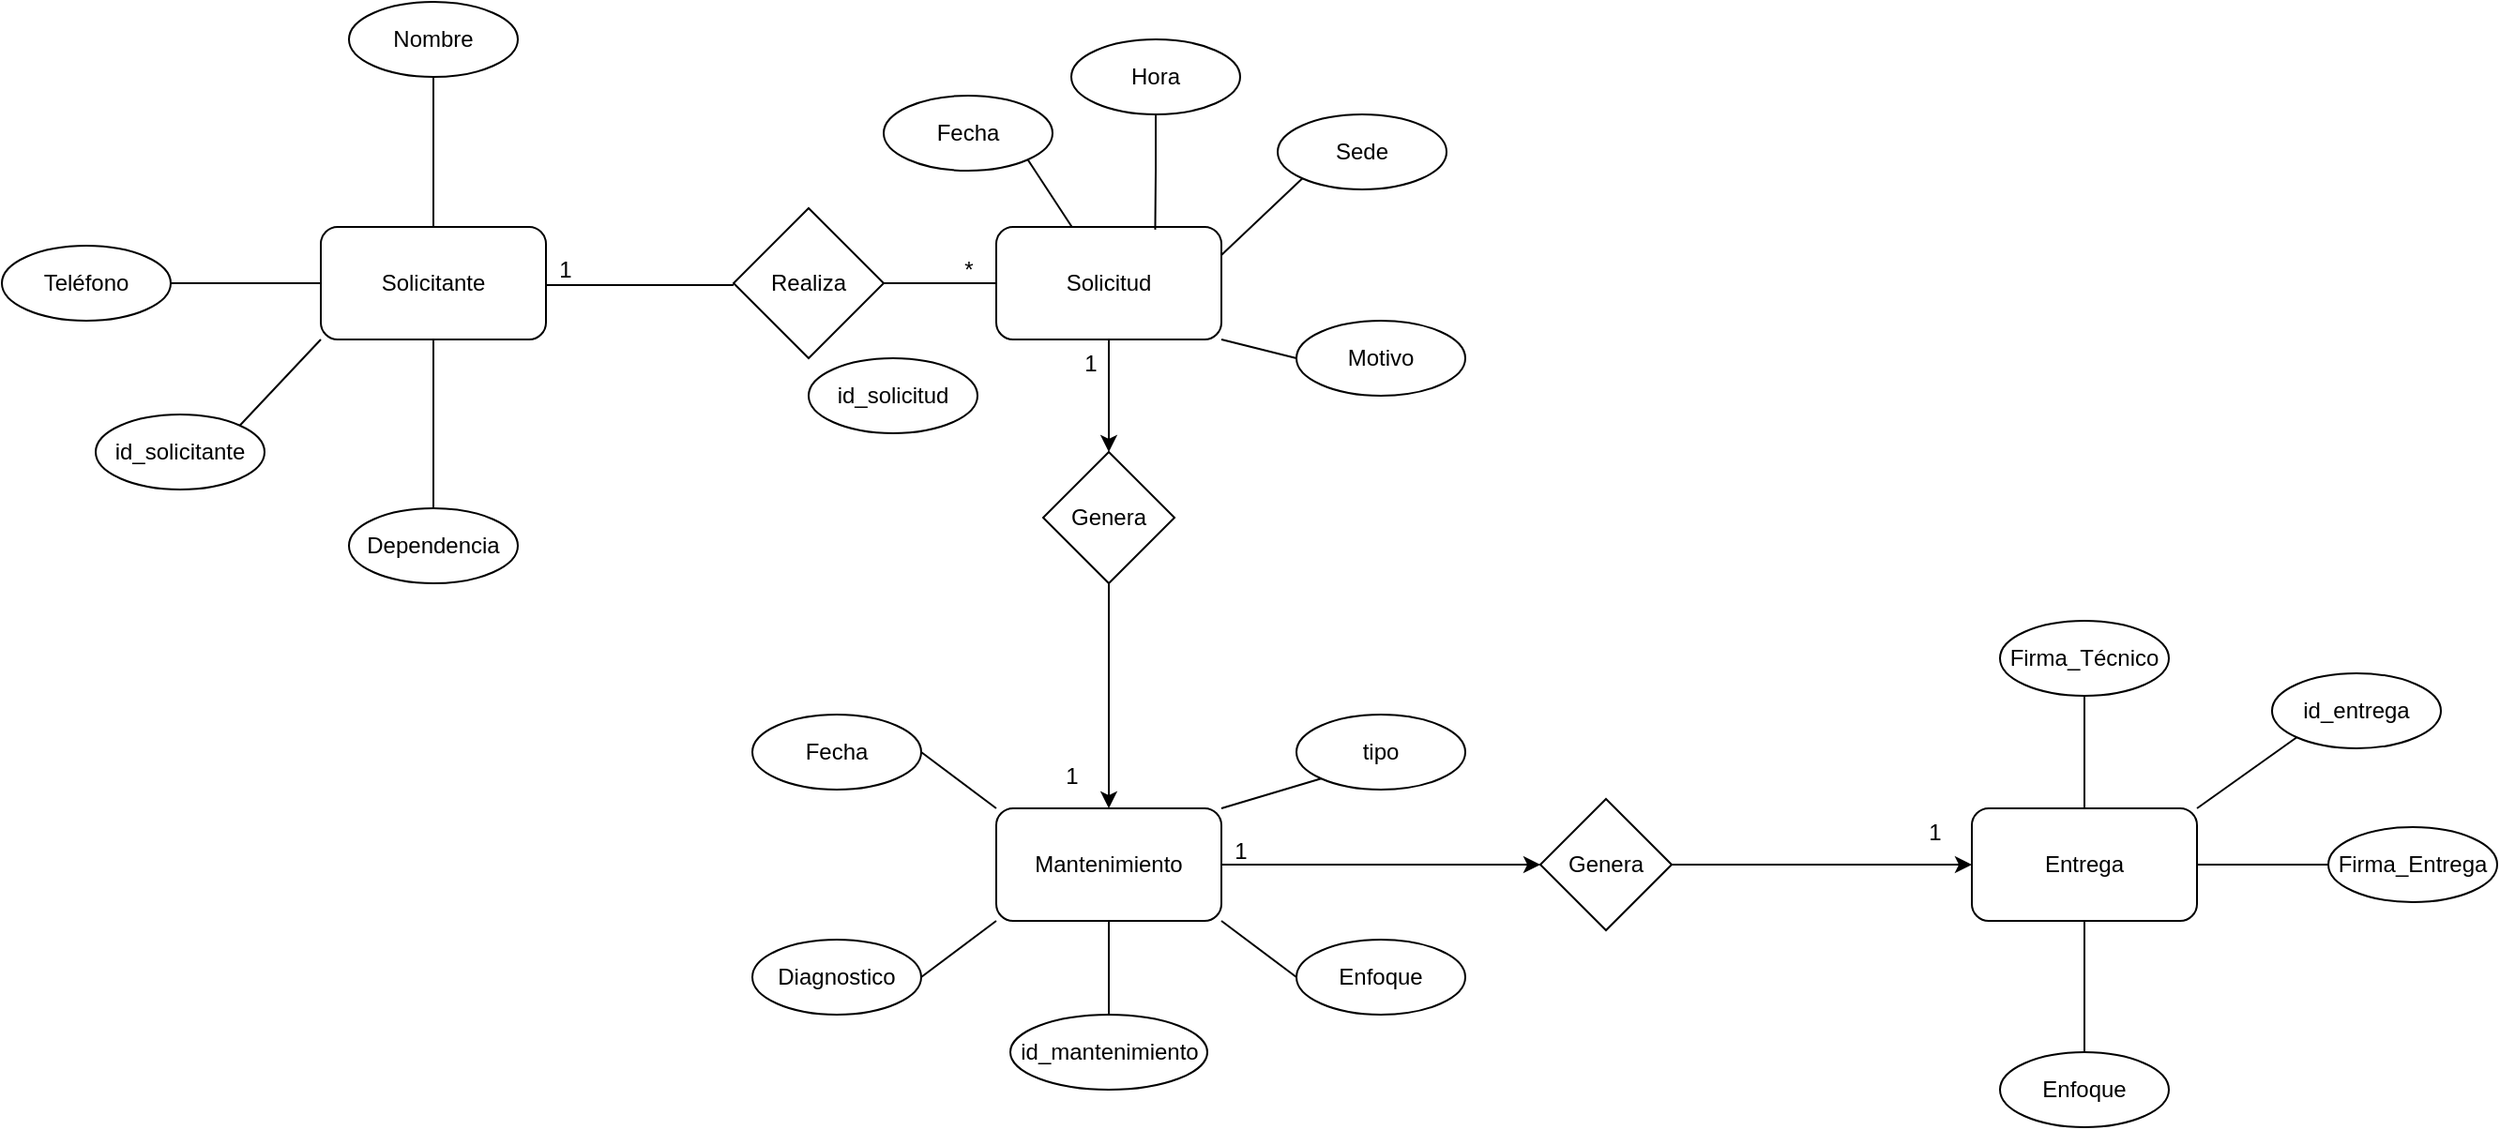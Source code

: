 <mxfile version="24.7.7">
  <diagram id="R2lEEEUBdFMjLlhIrx00" name="Page-1">
    <mxGraphModel dx="2072" dy="634" grid="1" gridSize="10" guides="1" tooltips="1" connect="1" arrows="1" fold="1" page="1" pageScale="1" pageWidth="850" pageHeight="1100" math="0" shadow="0" extFonts="Permanent Marker^https://fonts.googleapis.com/css?family=Permanent+Marker">
      <root>
        <mxCell id="0" />
        <mxCell id="1" parent="0" />
        <mxCell id="dJolps0Q9v0tlvChTq3d-22" style="edgeStyle=orthogonalEdgeStyle;rounded=0;orthogonalLoop=1;jettySize=auto;html=1;endArrow=none;endFill=0;" edge="1" parent="1">
          <mxGeometry relative="1" as="geometry">
            <mxPoint x="170" y="171" as="sourcePoint" />
            <mxPoint x="270" y="171" as="targetPoint" />
          </mxGeometry>
        </mxCell>
        <mxCell id="dJolps0Q9v0tlvChTq3d-73" style="rounded=0;orthogonalLoop=1;jettySize=auto;html=1;exitX=0;exitY=1;exitDx=0;exitDy=0;entryX=1;entryY=0;entryDx=0;entryDy=0;endArrow=none;endFill=0;" edge="1" parent="1" source="dJolps0Q9v0tlvChTq3d-1" target="dJolps0Q9v0tlvChTq3d-66">
          <mxGeometry relative="1" as="geometry" />
        </mxCell>
        <mxCell id="dJolps0Q9v0tlvChTq3d-1" value="Solicitante" style="rounded=1;whiteSpace=wrap;html=1;" vertex="1" parent="1">
          <mxGeometry x="50" y="140" width="120" height="60" as="geometry" />
        </mxCell>
        <mxCell id="dJolps0Q9v0tlvChTq3d-36" style="edgeStyle=orthogonalEdgeStyle;rounded=0;orthogonalLoop=1;jettySize=auto;html=1;entryX=0.5;entryY=0;entryDx=0;entryDy=0;" edge="1" parent="1" source="dJolps0Q9v0tlvChTq3d-2" target="dJolps0Q9v0tlvChTq3d-35">
          <mxGeometry relative="1" as="geometry" />
        </mxCell>
        <mxCell id="dJolps0Q9v0tlvChTq3d-2" value="Solicitud" style="rounded=1;whiteSpace=wrap;html=1;" vertex="1" parent="1">
          <mxGeometry x="410" y="140" width="120" height="60" as="geometry" />
        </mxCell>
        <mxCell id="dJolps0Q9v0tlvChTq3d-48" style="rounded=0;orthogonalLoop=1;jettySize=auto;html=1;exitX=0;exitY=1;exitDx=0;exitDy=0;entryX=1;entryY=0.5;entryDx=0;entryDy=0;endArrow=none;endFill=0;" edge="1" parent="1" source="dJolps0Q9v0tlvChTq3d-4" target="dJolps0Q9v0tlvChTq3d-39">
          <mxGeometry relative="1" as="geometry" />
        </mxCell>
        <mxCell id="dJolps0Q9v0tlvChTq3d-49" style="rounded=0;orthogonalLoop=1;jettySize=auto;html=1;exitX=0;exitY=0;exitDx=0;exitDy=0;entryX=1;entryY=0.5;entryDx=0;entryDy=0;endArrow=none;endFill=0;" edge="1" parent="1" source="dJolps0Q9v0tlvChTq3d-4" target="dJolps0Q9v0tlvChTq3d-40">
          <mxGeometry relative="1" as="geometry" />
        </mxCell>
        <mxCell id="dJolps0Q9v0tlvChTq3d-51" style="edgeStyle=orthogonalEdgeStyle;rounded=0;orthogonalLoop=1;jettySize=auto;html=1;exitX=1;exitY=0.5;exitDx=0;exitDy=0;" edge="1" parent="1" source="dJolps0Q9v0tlvChTq3d-4" target="dJolps0Q9v0tlvChTq3d-50">
          <mxGeometry relative="1" as="geometry" />
        </mxCell>
        <mxCell id="dJolps0Q9v0tlvChTq3d-4" value="Mantenimiento" style="rounded=1;whiteSpace=wrap;html=1;" vertex="1" parent="1">
          <mxGeometry x="410" y="450" width="120" height="60" as="geometry" />
        </mxCell>
        <mxCell id="dJolps0Q9v0tlvChTq3d-5" value="Entrega" style="rounded=1;whiteSpace=wrap;html=1;" vertex="1" parent="1">
          <mxGeometry x="930" y="450" width="120" height="60" as="geometry" />
        </mxCell>
        <mxCell id="dJolps0Q9v0tlvChTq3d-16" style="edgeStyle=orthogonalEdgeStyle;rounded=0;orthogonalLoop=1;jettySize=auto;html=1;exitX=1;exitY=0.5;exitDx=0;exitDy=0;endArrow=none;endFill=0;" edge="1" parent="1" source="dJolps0Q9v0tlvChTq3d-8" target="dJolps0Q9v0tlvChTq3d-1">
          <mxGeometry relative="1" as="geometry" />
        </mxCell>
        <mxCell id="dJolps0Q9v0tlvChTq3d-20" style="rounded=0;orthogonalLoop=1;jettySize=auto;html=1;endArrow=none;endFill=0;exitX=0.5;exitY=1;exitDx=0;exitDy=0;" edge="1" parent="1" source="dJolps0Q9v0tlvChTq3d-1" target="dJolps0Q9v0tlvChTq3d-11">
          <mxGeometry relative="1" as="geometry">
            <mxPoint x="50" y="200" as="sourcePoint" />
          </mxGeometry>
        </mxCell>
        <mxCell id="dJolps0Q9v0tlvChTq3d-8" value="Teléfono" style="ellipse;whiteSpace=wrap;html=1;" vertex="1" parent="1">
          <mxGeometry x="-120" y="150" width="90" height="40" as="geometry" />
        </mxCell>
        <mxCell id="dJolps0Q9v0tlvChTq3d-15" style="rounded=0;orthogonalLoop=1;jettySize=auto;html=1;endArrow=none;endFill=0;entryX=0.5;entryY=0;entryDx=0;entryDy=0;" edge="1" parent="1" source="dJolps0Q9v0tlvChTq3d-10" target="dJolps0Q9v0tlvChTq3d-1">
          <mxGeometry relative="1" as="geometry">
            <mxPoint x="133" y="48" as="sourcePoint" />
          </mxGeometry>
        </mxCell>
        <mxCell id="dJolps0Q9v0tlvChTq3d-10" value="Nombre" style="ellipse;whiteSpace=wrap;html=1;" vertex="1" parent="1">
          <mxGeometry x="65" y="20" width="90" height="40" as="geometry" />
        </mxCell>
        <mxCell id="dJolps0Q9v0tlvChTq3d-11" value="Dependencia" style="ellipse;whiteSpace=wrap;html=1;" vertex="1" parent="1">
          <mxGeometry x="65" y="290" width="90" height="40" as="geometry" />
        </mxCell>
        <mxCell id="dJolps0Q9v0tlvChTq3d-23" style="edgeStyle=orthogonalEdgeStyle;rounded=0;orthogonalLoop=1;jettySize=auto;html=1;endArrow=none;endFill=0;" edge="1" parent="1" source="dJolps0Q9v0tlvChTq3d-21" target="dJolps0Q9v0tlvChTq3d-2">
          <mxGeometry relative="1" as="geometry">
            <Array as="points">
              <mxPoint x="360" y="170" />
              <mxPoint x="360" y="170" />
            </Array>
          </mxGeometry>
        </mxCell>
        <mxCell id="dJolps0Q9v0tlvChTq3d-21" value="Realiza" style="rhombus;whiteSpace=wrap;html=1;" vertex="1" parent="1">
          <mxGeometry x="270" y="130" width="80" height="80" as="geometry" />
        </mxCell>
        <mxCell id="dJolps0Q9v0tlvChTq3d-24" value="Hora" style="ellipse;whiteSpace=wrap;html=1;" vertex="1" parent="1">
          <mxGeometry x="450" y="40" width="90" height="40" as="geometry" />
        </mxCell>
        <mxCell id="dJolps0Q9v0tlvChTq3d-26" style="rounded=0;orthogonalLoop=1;jettySize=auto;html=1;exitX=1;exitY=1;exitDx=0;exitDy=0;endArrow=none;endFill=0;" edge="1" parent="1" source="dJolps0Q9v0tlvChTq3d-25" target="dJolps0Q9v0tlvChTq3d-2">
          <mxGeometry relative="1" as="geometry" />
        </mxCell>
        <mxCell id="dJolps0Q9v0tlvChTq3d-25" value="Fecha" style="ellipse;whiteSpace=wrap;html=1;" vertex="1" parent="1">
          <mxGeometry x="350" y="70" width="90" height="40" as="geometry" />
        </mxCell>
        <mxCell id="dJolps0Q9v0tlvChTq3d-29" style="edgeStyle=orthogonalEdgeStyle;rounded=0;orthogonalLoop=1;jettySize=auto;html=1;entryX=0.706;entryY=0.024;entryDx=0;entryDy=0;entryPerimeter=0;endArrow=none;endFill=0;" edge="1" parent="1" source="dJolps0Q9v0tlvChTq3d-24" target="dJolps0Q9v0tlvChTq3d-2">
          <mxGeometry relative="1" as="geometry" />
        </mxCell>
        <mxCell id="dJolps0Q9v0tlvChTq3d-32" style="rounded=0;orthogonalLoop=1;jettySize=auto;html=1;exitX=0;exitY=1;exitDx=0;exitDy=0;entryX=1;entryY=0.25;entryDx=0;entryDy=0;endArrow=none;endFill=0;" edge="1" parent="1" source="dJolps0Q9v0tlvChTq3d-30" target="dJolps0Q9v0tlvChTq3d-2">
          <mxGeometry relative="1" as="geometry" />
        </mxCell>
        <mxCell id="dJolps0Q9v0tlvChTq3d-30" value="Sede" style="ellipse;whiteSpace=wrap;html=1;" vertex="1" parent="1">
          <mxGeometry x="560" y="80" width="90" height="40" as="geometry" />
        </mxCell>
        <mxCell id="dJolps0Q9v0tlvChTq3d-33" style="rounded=0;orthogonalLoop=1;jettySize=auto;html=1;exitX=0;exitY=0.5;exitDx=0;exitDy=0;endArrow=none;endFill=0;" edge="1" parent="1" source="dJolps0Q9v0tlvChTq3d-31">
          <mxGeometry relative="1" as="geometry">
            <mxPoint x="530" y="200" as="targetPoint" />
          </mxGeometry>
        </mxCell>
        <mxCell id="dJolps0Q9v0tlvChTq3d-31" value="Motivo" style="ellipse;whiteSpace=wrap;html=1;" vertex="1" parent="1">
          <mxGeometry x="570" y="190" width="90" height="40" as="geometry" />
        </mxCell>
        <mxCell id="dJolps0Q9v0tlvChTq3d-37" style="edgeStyle=orthogonalEdgeStyle;rounded=0;orthogonalLoop=1;jettySize=auto;html=1;" edge="1" parent="1" source="dJolps0Q9v0tlvChTq3d-35" target="dJolps0Q9v0tlvChTq3d-4">
          <mxGeometry relative="1" as="geometry" />
        </mxCell>
        <mxCell id="dJolps0Q9v0tlvChTq3d-35" value="Genera" style="rhombus;whiteSpace=wrap;html=1;" vertex="1" parent="1">
          <mxGeometry x="435" y="260" width="70" height="70" as="geometry" />
        </mxCell>
        <mxCell id="dJolps0Q9v0tlvChTq3d-47" style="rounded=0;orthogonalLoop=1;jettySize=auto;html=1;exitX=0;exitY=0.5;exitDx=0;exitDy=0;entryX=1;entryY=1;entryDx=0;entryDy=0;endArrow=none;endFill=0;" edge="1" parent="1" source="dJolps0Q9v0tlvChTq3d-38" target="dJolps0Q9v0tlvChTq3d-4">
          <mxGeometry relative="1" as="geometry" />
        </mxCell>
        <mxCell id="dJolps0Q9v0tlvChTq3d-38" value="Enfoque" style="ellipse;whiteSpace=wrap;html=1;" vertex="1" parent="1">
          <mxGeometry x="570" y="520" width="90" height="40" as="geometry" />
        </mxCell>
        <mxCell id="dJolps0Q9v0tlvChTq3d-39" value="Diagnostico" style="ellipse;whiteSpace=wrap;html=1;" vertex="1" parent="1">
          <mxGeometry x="280" y="520" width="90" height="40" as="geometry" />
        </mxCell>
        <mxCell id="dJolps0Q9v0tlvChTq3d-40" value="Fecha" style="ellipse;whiteSpace=wrap;html=1;" vertex="1" parent="1">
          <mxGeometry x="280" y="400" width="90" height="40" as="geometry" />
        </mxCell>
        <mxCell id="dJolps0Q9v0tlvChTq3d-46" style="rounded=0;orthogonalLoop=1;jettySize=auto;html=1;exitX=0;exitY=1;exitDx=0;exitDy=0;entryX=1;entryY=0;entryDx=0;entryDy=0;endArrow=none;endFill=0;" edge="1" parent="1" source="dJolps0Q9v0tlvChTq3d-41" target="dJolps0Q9v0tlvChTq3d-4">
          <mxGeometry relative="1" as="geometry" />
        </mxCell>
        <mxCell id="dJolps0Q9v0tlvChTq3d-41" value="tipo" style="ellipse;whiteSpace=wrap;html=1;" vertex="1" parent="1">
          <mxGeometry x="570" y="400" width="90" height="40" as="geometry" />
        </mxCell>
        <mxCell id="dJolps0Q9v0tlvChTq3d-52" style="edgeStyle=orthogonalEdgeStyle;rounded=0;orthogonalLoop=1;jettySize=auto;html=1;exitX=1;exitY=0.5;exitDx=0;exitDy=0;" edge="1" parent="1" source="dJolps0Q9v0tlvChTq3d-50" target="dJolps0Q9v0tlvChTq3d-5">
          <mxGeometry relative="1" as="geometry" />
        </mxCell>
        <mxCell id="dJolps0Q9v0tlvChTq3d-50" value="Genera" style="rhombus;whiteSpace=wrap;html=1;" vertex="1" parent="1">
          <mxGeometry x="700" y="445" width="70" height="70" as="geometry" />
        </mxCell>
        <mxCell id="dJolps0Q9v0tlvChTq3d-58" style="rounded=0;orthogonalLoop=1;jettySize=auto;html=1;exitX=0;exitY=0.5;exitDx=0;exitDy=0;entryX=1;entryY=0.5;entryDx=0;entryDy=0;endArrow=none;endFill=0;" edge="1" parent="1" source="dJolps0Q9v0tlvChTq3d-53" target="dJolps0Q9v0tlvChTq3d-5">
          <mxGeometry relative="1" as="geometry" />
        </mxCell>
        <mxCell id="dJolps0Q9v0tlvChTq3d-53" value="Firma_Entrega" style="ellipse;whiteSpace=wrap;html=1;" vertex="1" parent="1">
          <mxGeometry x="1120" y="460" width="90" height="40" as="geometry" />
        </mxCell>
        <mxCell id="dJolps0Q9v0tlvChTq3d-59" style="rounded=0;orthogonalLoop=1;jettySize=auto;html=1;exitX=0.5;exitY=0;exitDx=0;exitDy=0;entryX=0.5;entryY=1;entryDx=0;entryDy=0;endArrow=none;endFill=0;" edge="1" parent="1" source="dJolps0Q9v0tlvChTq3d-54" target="dJolps0Q9v0tlvChTq3d-5">
          <mxGeometry relative="1" as="geometry" />
        </mxCell>
        <mxCell id="dJolps0Q9v0tlvChTq3d-54" value="Enfoque" style="ellipse;whiteSpace=wrap;html=1;" vertex="1" parent="1">
          <mxGeometry x="945" y="580" width="90" height="40" as="geometry" />
        </mxCell>
        <mxCell id="dJolps0Q9v0tlvChTq3d-57" style="rounded=0;orthogonalLoop=1;jettySize=auto;html=1;exitX=0.5;exitY=1;exitDx=0;exitDy=0;entryX=0.5;entryY=0;entryDx=0;entryDy=0;endArrow=none;endFill=0;" edge="1" parent="1" source="dJolps0Q9v0tlvChTq3d-55" target="dJolps0Q9v0tlvChTq3d-5">
          <mxGeometry relative="1" as="geometry" />
        </mxCell>
        <mxCell id="dJolps0Q9v0tlvChTq3d-55" value="Firma_Técnico" style="ellipse;whiteSpace=wrap;html=1;" vertex="1" parent="1">
          <mxGeometry x="945" y="350" width="90" height="40" as="geometry" />
        </mxCell>
        <mxCell id="dJolps0Q9v0tlvChTq3d-60" value="1" style="text;html=1;align=center;verticalAlign=middle;resizable=0;points=[];autosize=1;strokeColor=none;fillColor=none;" vertex="1" parent="1">
          <mxGeometry x="165" y="148" width="30" height="30" as="geometry" />
        </mxCell>
        <mxCell id="dJolps0Q9v0tlvChTq3d-61" value="*" style="text;html=1;align=center;verticalAlign=middle;resizable=0;points=[];autosize=1;strokeColor=none;fillColor=none;" vertex="1" parent="1">
          <mxGeometry x="380" y="148" width="30" height="30" as="geometry" />
        </mxCell>
        <mxCell id="dJolps0Q9v0tlvChTq3d-62" value="1" style="text;html=1;align=center;verticalAlign=middle;resizable=0;points=[];autosize=1;strokeColor=none;fillColor=none;" vertex="1" parent="1">
          <mxGeometry x="445" y="198" width="30" height="30" as="geometry" />
        </mxCell>
        <mxCell id="dJolps0Q9v0tlvChTq3d-63" value="1" style="text;html=1;align=center;verticalAlign=middle;resizable=0;points=[];autosize=1;strokeColor=none;fillColor=none;" vertex="1" parent="1">
          <mxGeometry x="435" y="418" width="30" height="30" as="geometry" />
        </mxCell>
        <mxCell id="dJolps0Q9v0tlvChTq3d-64" value="1" style="text;html=1;align=center;verticalAlign=middle;resizable=0;points=[];autosize=1;strokeColor=none;fillColor=none;" vertex="1" parent="1">
          <mxGeometry x="525" y="458" width="30" height="30" as="geometry" />
        </mxCell>
        <mxCell id="dJolps0Q9v0tlvChTq3d-65" value="1" style="text;html=1;align=center;verticalAlign=middle;resizable=0;points=[];autosize=1;strokeColor=none;fillColor=none;" vertex="1" parent="1">
          <mxGeometry x="895" y="448" width="30" height="30" as="geometry" />
        </mxCell>
        <mxCell id="dJolps0Q9v0tlvChTq3d-66" value="id_solicitante" style="ellipse;whiteSpace=wrap;html=1;" vertex="1" parent="1">
          <mxGeometry x="-70" y="240" width="90" height="40" as="geometry" />
        </mxCell>
        <mxCell id="dJolps0Q9v0tlvChTq3d-67" value="id_solicitud" style="ellipse;whiteSpace=wrap;html=1;" vertex="1" parent="1">
          <mxGeometry x="310" y="210" width="90" height="40" as="geometry" />
        </mxCell>
        <mxCell id="dJolps0Q9v0tlvChTq3d-72" style="rounded=0;orthogonalLoop=1;jettySize=auto;html=1;exitX=0.5;exitY=0;exitDx=0;exitDy=0;endArrow=none;endFill=0;" edge="1" parent="1" source="dJolps0Q9v0tlvChTq3d-68" target="dJolps0Q9v0tlvChTq3d-4">
          <mxGeometry relative="1" as="geometry" />
        </mxCell>
        <mxCell id="dJolps0Q9v0tlvChTq3d-68" value="id_mantenimiento" style="ellipse;whiteSpace=wrap;html=1;" vertex="1" parent="1">
          <mxGeometry x="417.5" y="560" width="105" height="40" as="geometry" />
        </mxCell>
        <mxCell id="dJolps0Q9v0tlvChTq3d-70" style="rounded=0;orthogonalLoop=1;jettySize=auto;html=1;exitX=0;exitY=1;exitDx=0;exitDy=0;entryX=1;entryY=0;entryDx=0;entryDy=0;endArrow=none;endFill=0;" edge="1" parent="1" source="dJolps0Q9v0tlvChTq3d-69" target="dJolps0Q9v0tlvChTq3d-5">
          <mxGeometry relative="1" as="geometry" />
        </mxCell>
        <mxCell id="dJolps0Q9v0tlvChTq3d-69" value="id_entrega" style="ellipse;whiteSpace=wrap;html=1;" vertex="1" parent="1">
          <mxGeometry x="1090" y="378" width="90" height="40" as="geometry" />
        </mxCell>
      </root>
    </mxGraphModel>
  </diagram>
</mxfile>
